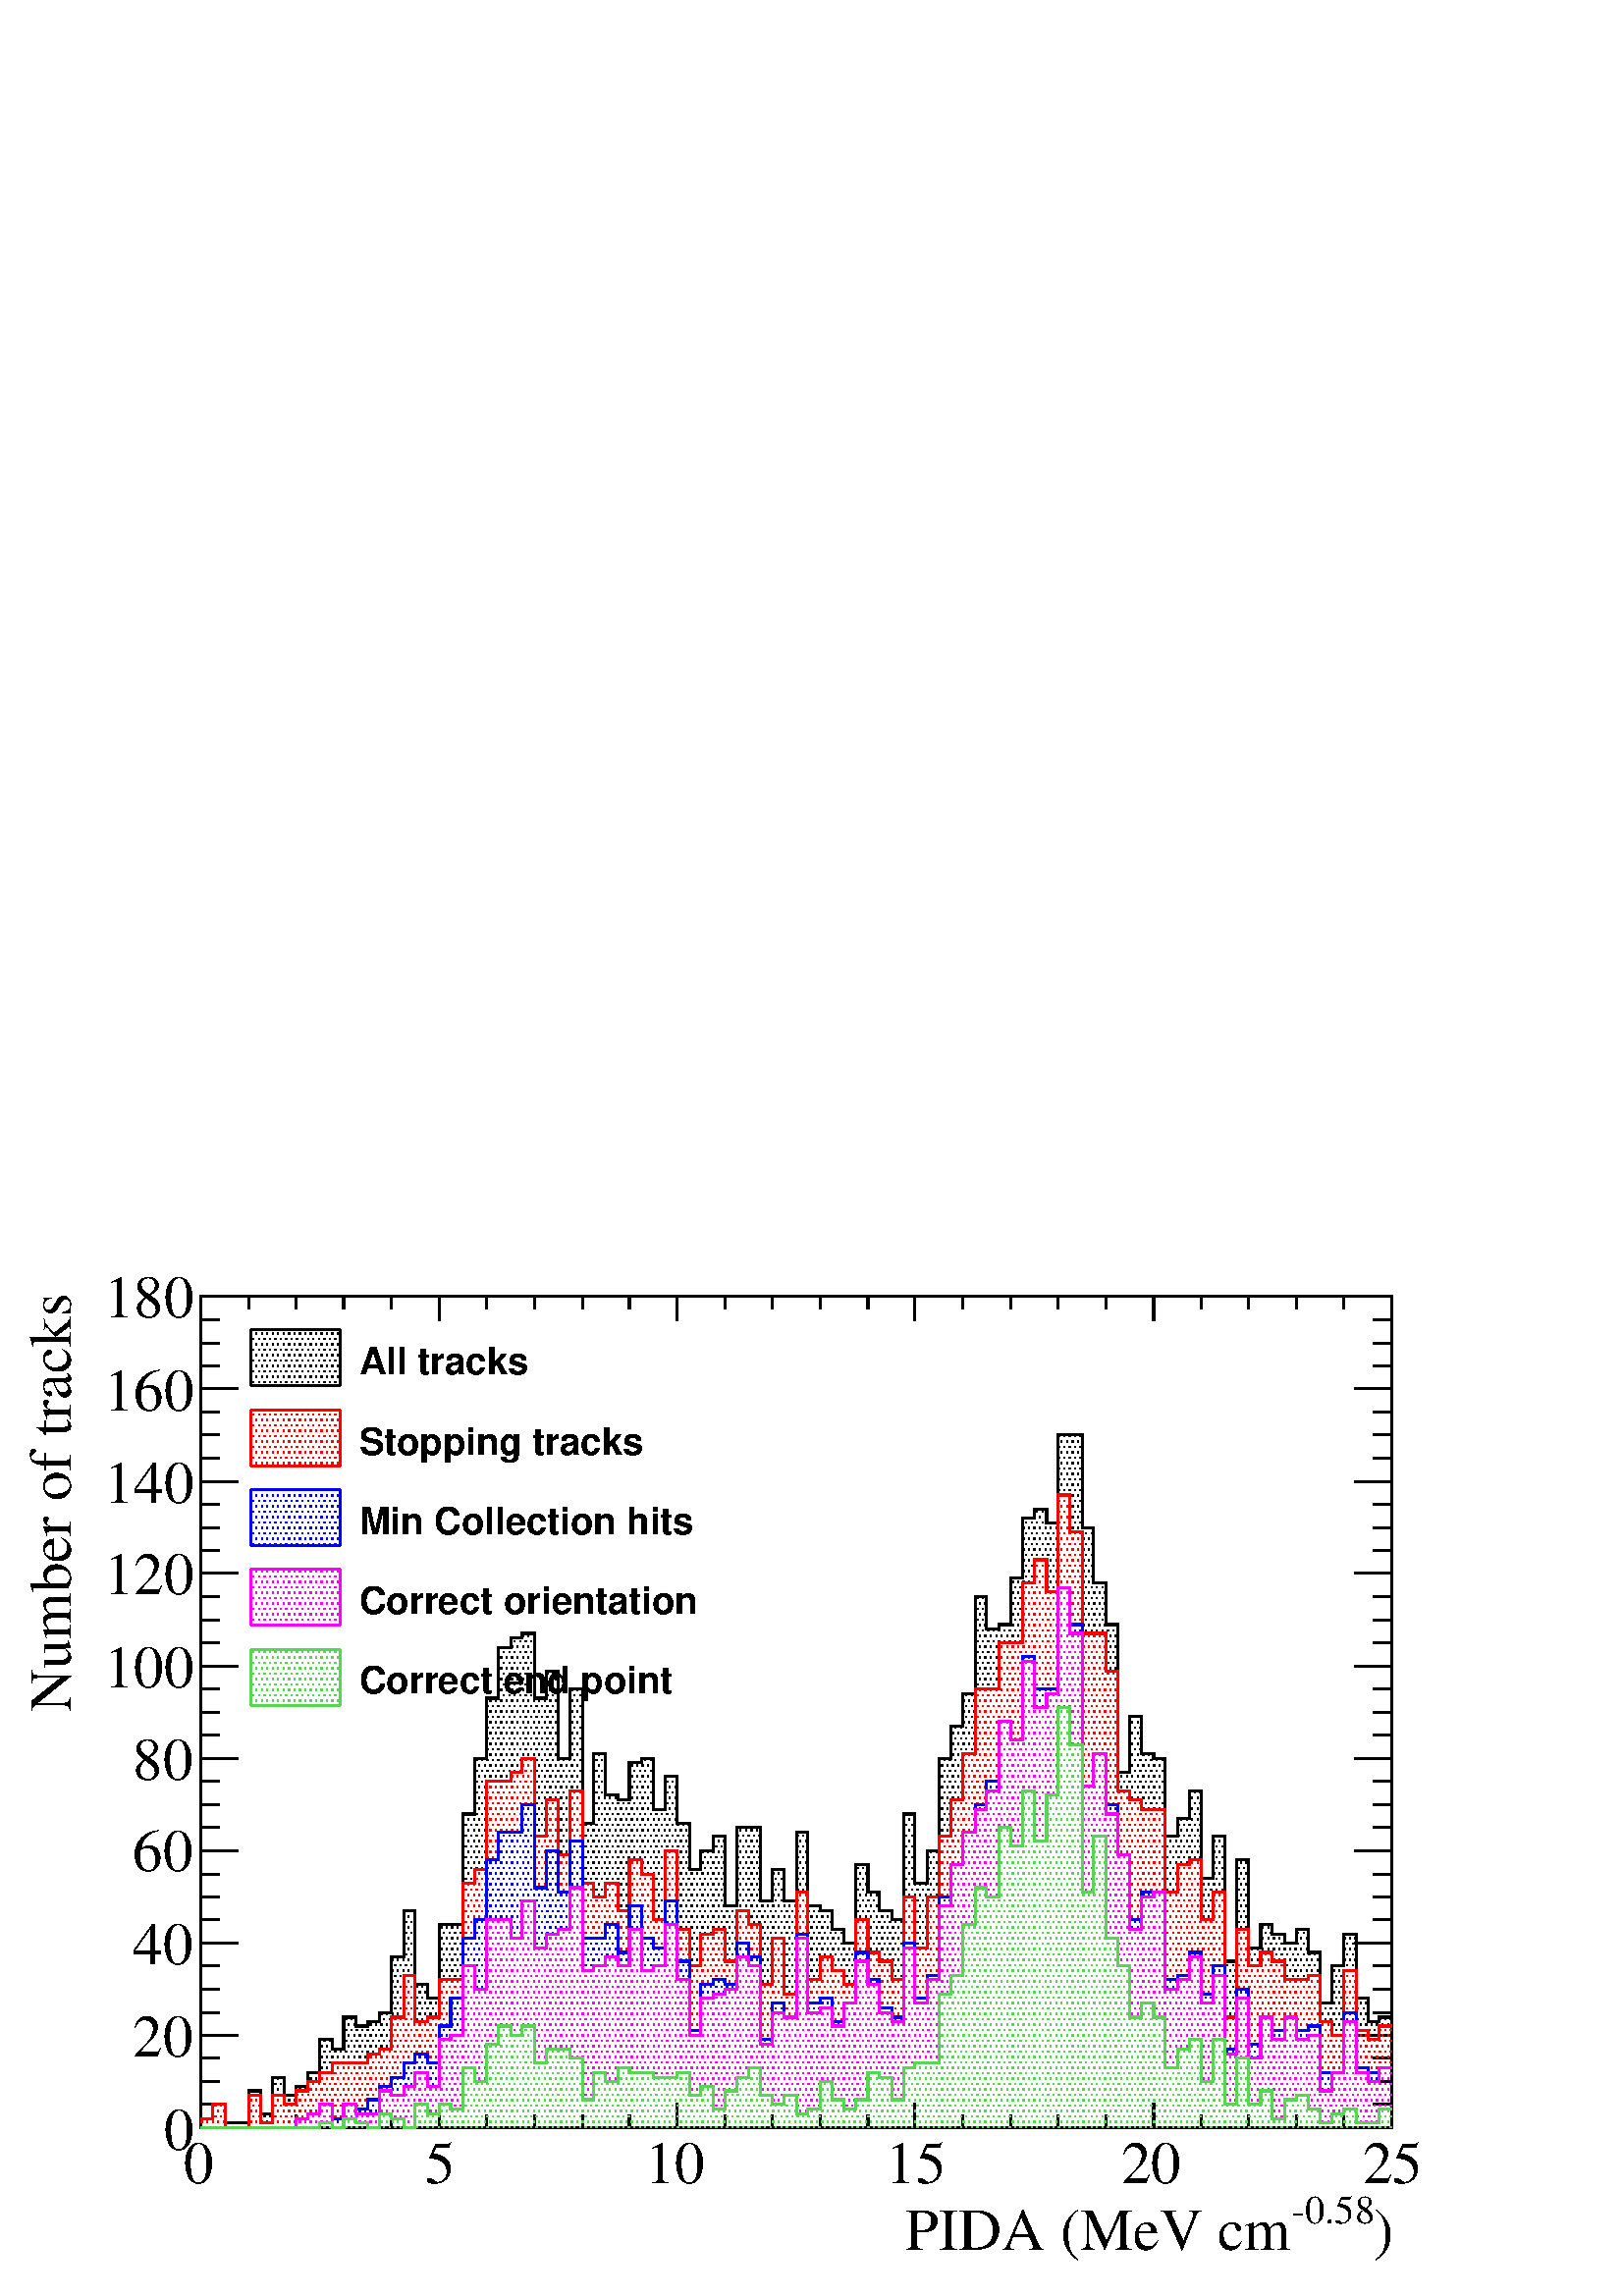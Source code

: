 %!PS-Adobe-2.0 EPSF-2.0
%%BoundingBox:  0 0 567 386
%%EndComments
%%BeginProlog
80 dict begin
/s {stroke} def /l {lineto} def /m {moveto} def /t {translate} def
/r {rotate} def /rl {roll}  def /R {repeat} def
/d {rlineto} def /rm {rmoveto} def /gr {grestore} def /f {eofill} def
/c {setrgbcolor} def /black {0 setgray} def /sd {setdash} def
/cl {closepath} def /sf {scalefont setfont} def /lw {setlinewidth} def
/box {m dup 0 exch d exch 0 d 0 exch neg d cl} def
/NC{systemdict begin initclip end}def/C{NC box clip newpath}def
/bl {box s} def /bf {gsave box gsave f grestore 1 lw [] 0 sd s grestore} def /Y { 0 exch d} def /X { 0 d} def 
/K {{pop pop 0 moveto} exch kshow} bind def
/ita {/ang 15 def gsave [1 0 ang dup sin exch cos div 1 0 0] concat} def 
/mp {newpath /y exch def /x exch def} def
/side {[w .77 mul w .23 mul] .385 w mul sd w 0 l currentpoint t -144 r} def
/mr {mp x y w2 0 360 arc} def /m24 {mr s} def /m20 {mr f} def
/mb {mp x y w2 add m w2 neg 0 d 0 w neg d w 0 d 0 w d cl} def
/mt {mp x y w2 add m w2 neg w neg d w 0 d cl} def
/m21 {mb f} def /m25 {mb s} def /m22 {mt f} def /m26{mt s} def
/m23 {mp x y w2 sub m w2 w d w neg 0 d cl f} def
/m27 {mp x y w2 add m w3 neg w2 neg d w3 w2 neg d w3 w2 d cl s} def
/m28 {mp x w2 sub y w2 sub w3 add m w3 0 d  0 w3 neg d w3 0 d 0 w3 d w3 0 d  0 w3 d w3 neg 0 d 0 w3 d w3 neg 0 d 0 w3 neg d w3 neg 0 d cl s } def
/m29 {mp gsave x w2 sub y w2 add w3 sub m currentpoint t 4 {side} repeat cl fill gr} def
/m30 {mp gsave x w2 sub y w2 add w3 sub m currentpoint t 4 {side} repeat cl s gr} def
/m31 {mp x y w2 sub m 0 w d x w2 sub y m w 0 d x w2 sub y w2 add m w w neg d x w2 sub y w2 sub m w w d s} def
/m32 {mp x y w2 sub m w2 w d w neg 0 d cl s} def
/m33 {mp x y w2 add m w3 neg w2 neg d w3 w2 neg d w3 w2 d cl f} def
/m34 {mp x w2 sub y w2 sub w3 add m w3 0 d  0 w3 neg d w3 0 d 0 w3 d w3 0 d  0 w3 d w3 neg 0 d 0 w3 d w3 neg 0 d 0 w3 neg d w3 neg 0 d cl f } def
/m2 {mp x y w2 sub m 0 w d x w2 sub y m w 0 d s} def
/m5 {mp x w2 sub y w2 sub m w w d x w2 sub y w2 add m w w neg d s} def
/reEncode {exch findfont dup length dict begin {1 index /FID eq  {pop pop} {def} ifelse } forall /Encoding exch def currentdict end dup /FontName get exch definefont pop } def [/Times-Bold /Times-Italic /Times-BoldItalic /Helvetica /Helvetica-Oblique
 /Helvetica-Bold /Helvetica-BoldOblique /Courier /Courier-Oblique /Courier-Bold /Courier-BoldOblique /Times-Roman /AvantGarde-Book /AvantGarde-BookOblique /AvantGarde-Demi /AvantGarde-DemiOblique /Bookman-Demi /Bookman-DemiItalic /Bookman-Light
 /Bookman-LightItalic /Helvetica-Narrow /Helvetica-Narrow-Bold /Helvetica-Narrow-BoldOblique /Helvetica-Narrow-Oblique /NewCenturySchlbk-Roman /NewCenturySchlbk-Bold /NewCenturySchlbk-BoldItalic /NewCenturySchlbk-Italic /Palatino-Bold
 /Palatino-BoldItalic /Palatino-Italic /Palatino-Roman ] {ISOLatin1Encoding reEncode } forall
%%EndProlog
%%BeginSetup
%%EndSetup
newpath  gsave  .25 .25 scale  gsave  0 0 t black[  ] 0 sd 3 lw 1 1 1 c 2268 1543 0 0 bf black 1 1 1 c 1746 1219 295 247 bf black 1746 1219 295 247 bl 1 1 1 c 1746 1219 295 247 bf black 1746 1219 295 247 bl 1 lw << /PatternType 1 /PaintType 2
 /TilingType 1 /BBox [ 0 0 96 16 ] /XStep 96 /YStep 16 /PaintProc { begin gsave [1 3] 0 sd 2 13 m 98 13 l s 0 9 m 96 9 l s 2 5 m 98 5 l s 0 1 m 96 1 l s gr end } >> [ 2.0 0 0 2.0 0 0 ] makepattern /P03 exch def /cs {[/Pattern /DeviceRGB]
 setcolorspace} def /FA {f [/DeviceRGB] setcolorspace} def cs 0 0 0 P03 setcolor 295 247 m 13 Y 17 X 21 Y 18 X -27 Y 35 X 47 Y 17 X -34 Y 18 X 54 Y 17 X -27 Y 17 X 14 Y 18 X 20 Y 17 X 48 Y 18 X -14 Y 17 X 47 Y 18 X -13 Y 17 X 7 Y 18 X 13 Y 17 X 82 Y
 18 X 67 Y 17 X -108 Y 18 X -20 Y 17 X 108 Y 35 X 162 Y 17 X 82 Y 18 X 88 Y 17 X 74 Y 18 X 14 Y 17 X 7 Y 18 X -95 Y 17 X 40 Y 18 X -128 Y 17 X 101 Y 18 X -196 Y 17 X 102 Y 17 X -61 Y 18 X -7 Y 17 X 54 Y 18 X 7 Y 17 X -75 Y 18 X 48 Y 17 X -68 Y 18 X
 -68 Y 17 X 27 Y 18 X 21 Y 17 X -102 Y 18 X 115 Y 34 X -108 Y 18 X 47 Y 17 X -47 Y 18 X 101 Y 17 X -108 Y 18 X -7 Y 17 X -27 Y 18 X -20 Y 17 X 115 Y 18 X -41 Y 17 X -27 Y 18 X -13 Y 17 X 155 Y 17 X -101 Y 18 X 47 Y 17 X 136 Y 18 X 47 Y 17 X 48 Y 18 X
 142 Y 17 X -48 Y 18 X 7 Y 17 X 68 Y 18 X 88 Y 17 X 13 Y 18 X -20 Y 17 X 129 Y 35 X -136 Y 17 X -81 Y 18 X -61 Y 17 X -217 Y 18 X 82 Y 17 X -54 Y 18 X -7 Y 17 X -115 Y 18 X 27 Y 17 X 40 Y 18 X -128 Y 17 X 61 Y 17 X -183 Y 18 X 149 Y 17 X -129 Y 18 X
 34 Y 17 X -14 Y 18 X -13 Y 17 X 20 Y 18 X -34 Y 17 X -74 Y 18 X 54 Y 17 X 47 Y 18 X -94 Y 17 X -34 Y 17 X 6 Y 18 X -162 Y FA 3 lw black 295 260 m 17 X 21 Y 18 X -27 Y 35 X 47 Y 17 X -34 Y 18 X 54 Y 17 X -27 Y 17 X 14 Y 18 X 20 Y 17 X 48 Y 18 X -14 Y
 17 X 47 Y 18 X -13 Y 17 X 7 Y 18 X 13 Y 17 X 82 Y 18 X 67 Y 17 X -108 Y 18 X -20 Y 17 X 108 Y 35 X 162 Y 17 X 82 Y 18 X 88 Y 17 X 74 Y 18 X 14 Y 17 X 7 Y 18 X -95 Y 17 X 40 Y 18 X -128 Y 17 X 101 Y 18 X -196 Y 17 X 102 Y 17 X -61 Y 18 X -7 Y 17 X 54
 Y 18 X 7 Y 17 X -75 Y 18 X 48 Y 17 X -68 Y 18 X -68 Y 17 X 27 Y 18 X 21 Y 17 X -102 Y 18 X 115 Y 34 X -108 Y 18 X 47 Y 17 X -47 Y 18 X 101 Y 17 X -108 Y 18 X -7 Y 17 X -27 Y 18 X -20 Y 17 X 115 Y 18 X -41 Y 17 X -27 Y 18 X -13 Y 17 X 155 Y 17 X -101
 Y 18 X 47 Y 17 X 136 Y 18 X 47 Y 17 X 48 Y 18 X 142 Y 17 X -48 Y 18 X 7 Y 17 X 68 Y 18 X 88 Y 17 X 13 Y 18 X -20 Y 17 X 129 Y 35 X -136 Y 17 X -81 Y 18 X -61 Y 17 X -217 Y 18 X 82 Y 17 X -54 Y 18 X -7 Y 17 X -115 Y 18 X 27 Y 17 X 40 Y 18 X -128 Y 17
 X 61 Y 17 X -183 Y 18 X 149 Y 17 X -129 Y 18 X 34 Y 17 X -14 Y 18 X -13 Y 17 X 20 Y 18 X -34 Y 17 X -74 Y 18 X 54 Y 17 X 47 Y 18 X -94 Y 17 X -34 Y 17 X 6 Y 18 X s 295 247 m 1746 X s
 gsave  2268 1543 0 0 C 2014.3 68.226 t 0 r /Times-Roman findfont 87.72 sf 0 0 m (\)) show NC gr 
 gsave  2268 1543 0 0 C 1894.1 107.213 t 0 r /Times-Roman findfont 58.48 sf 0 0 m (\2550.58) show NC gr 
 gsave  2268 1543 0 0 C 1306.05 68.226 t 0 r /Times-Roman findfont 87.72 sf 0 0 m ( PIDA \(MeV cm) show NC gr  295 283 m -36 Y s 365 265 m -18 Y s 434 265 m -18 Y s 504 265 m -18 Y s 574 265 m -18 Y s 644 283 m -36 Y s 714 265 m -18 Y s 784 265 m
 -18 Y s 854 265 m -18 Y s 923 265 m -18 Y s 993 283 m -36 Y s 1063 265 m -18 Y s 1133 265 m -18 Y s 1203 265 m -18 Y s 1273 265 m -18 Y s 1342 283 m -36 Y s 1412 265 m -18 Y s 1482 265 m -18 Y s 1552 265 m -18 Y s 1622 265 m -18 Y s 1692 283 m -36 Y
 s 1762 265 m -18 Y s 1831 265 m -18 Y s 1901 265 m -18 Y s 1971 265 m -18 Y s 2041 283 m -36 Y s
 gsave  2268 1543 0 0 C 269.657 165.693 t 0 r /Times-Roman findfont 87.72 sf 0 0 m (0) show NC gr 
 gsave  2268 1543 0 0 C 623.784 165.693 t 0 r /Times-Roman findfont 87.72 sf 0 0 m (5) show NC gr 
 gsave  2268 1543 0 0 C 945.423 165.693 t 0 r /Times-Roman findfont 87.72 sf 0 0 m (10) show NC gr 
 gsave  2268 1543 0 0 C 1299.55 165.693 t 0 r /Times-Roman findfont 87.72 sf 0 0 m (15) show NC gr 
 gsave  2268 1543 0 0 C 1643.93 165.693 t 0 r /Times-Roman findfont 87.72 sf 0 0 m (20) show NC gr 
 gsave  2268 1543 0 0 C 1998.06 165.693 t 0 r /Times-Roman findfont 87.72 sf 0 0 m (25) show NC gr  295 1466 m 1746 X s 295 1430 m 36 Y s 365 1448 m 18 Y s 434 1448 m 18 Y s 504 1448 m 18 Y s 574 1448 m 18 Y s 644 1430 m 36 Y s 714 1448 m 18 Y s
 784 1448 m 18 Y s 854 1448 m 18 Y s 923 1448 m 18 Y s 993 1430 m 36 Y s 1063 1448 m 18 Y s 1133 1448 m 18 Y s 1203 1448 m 18 Y s 1273 1448 m 18 Y s 1342 1430 m 36 Y s 1412 1448 m 18 Y s 1482 1448 m 18 Y s 1552 1448 m 18 Y s 1622 1448 m 18 Y s 1692
 1430 m 36 Y s 1762 1448 m 18 Y s 1831 1448 m 18 Y s 1901 1448 m 18 Y s 1971 1448 m 18 Y s 2041 1430 m 36 Y s 295 247 m 1219 Y s
 gsave  2268 1543 0 0 C 103.964 834.962 t 90 r /Times-Roman findfont 87.72 sf 0 0 m ( Number of tracks) show NC gr  349 247 m -54 X s 322 281 m -27 X s 322 315 m -27 X s 322 349 m -27 X s 349 382 m -54 X s 322 416 m -27 X s 322 450 m -27 X s 322
 484 m -27 X s 349 518 m -54 X s 322 552 m -27 X s 322 586 m -27 X s 322 619 m -27 X s 349 653 m -54 X s 322 687 m -27 X s 322 721 m -27 X s 322 755 m -27 X s 349 789 m -54 X s 322 823 m -27 X s 322 856 m -27 X s 322 890 m -27 X s 349 924 m -54 X s
 322 958 m -27 X s 322 992 m -27 X s 322 1026 m -27 X s 349 1060 m -54 X s 322 1094 m -27 X s 322 1127 m -27 X s 322 1161 m -27 X s 349 1195 m -54 X s 322 1229 m -27 X s 322 1263 m -27 X s 322 1297 m -27 X s 349 1331 m -54 X s 322 1364 m -27 X s 322
 1398 m -27 X s 322 1432 m -27 X s 349 1466 m -54 X s
 gsave  2268 1543 0 0 C 240.417 214.426 t 0 r /Times-Roman findfont 87.72 sf 0 0 m (0) show NC gr 
 gsave  2268 1543 0 0 C 194.933 350.879 t 0 r /Times-Roman findfont 87.72 sf 0 0 m (20) show NC gr 
 gsave  2268 1543 0 0 C 194.933 487.332 t 0 r /Times-Roman findfont 87.72 sf 0 0 m (40) show NC gr 
 gsave  2268 1543 0 0 C 194.933 623.784 t 0 r /Times-Roman findfont 87.72 sf 0 0 m (60) show NC gr 
 gsave  2268 1543 0 0 C 194.933 756.988 t 0 r /Times-Roman findfont 87.72 sf 0 0 m (80) show NC gr 
 gsave  2268 1543 0 0 C 152.697 893.441 t 0 r /Times-Roman findfont 87.72 sf 0 0 m (100) show NC gr 
 gsave  2268 1543 0 0 C 152.697 1029.89 t 0 r /Times-Roman findfont 87.72 sf 0 0 m (120) show NC gr 
 gsave  2268 1543 0 0 C 152.697 1163.1 t 0 r /Times-Roman findfont 87.72 sf 0 0 m (140) show NC gr 
 gsave  2268 1543 0 0 C 152.697 1299.55 t 0 r /Times-Roman findfont 87.72 sf 0 0 m (160) show NC gr 
 gsave  2268 1543 0 0 C 152.697 1436 t 0 r /Times-Roman findfont 87.72 sf 0 0 m (180) show NC gr  2041 247 m 1219 Y s 1987 247 m 54 X s 2014 281 m 27 X s 2014 315 m 27 X s 2014 349 m 27 X s 1987 382 m 54 X s 2014 416 m 27 X s 2014 450 m 27 X s 2014
 484 m 27 X s 1987 518 m 54 X s 2014 552 m 27 X s 2014 586 m 27 X s 2014 619 m 27 X s 1987 653 m 54 X s 2014 687 m 27 X s 2014 721 m 27 X s 2014 755 m 27 X s 1987 789 m 54 X s 2014 823 m 27 X s 2014 856 m 27 X s 2014 890 m 27 X s 1987 924 m 54 X s
 2014 958 m 27 X s 2014 992 m 27 X s 2014 1026 m 27 X s 1987 1060 m 54 X s 2014 1094 m 27 X s 2014 1127 m 27 X s 2014 1161 m 27 X s 1987 1195 m 54 X s 2014 1229 m 27 X s 2014 1263 m 27 X s 2014 1297 m 27 X s 1987 1331 m 54 X s 2014 1364 m 27 X s 2014
 1398 m 27 X s 2014 1432 m 27 X s 1987 1466 m 54 X s 1 0 0 c black 1 0 0 c cs 1 0 0 P03 setcolor 295 247 m 13 Y 17 X 21 Y 18 X -34 Y 35 X 47 Y 17 X -40 Y 18 X 40 Y 17 X -13 Y 17 X 20 Y 18 X 14 Y 17 X 13 Y 18 X 14 Y 52 X 13 Y 18 X 7 Y 17 X 47 Y 18 X
 61 Y 17 X -67 Y 18 X 6 Y 17 X 55 Y 35 X 142 Y 17 X 20 Y 18 X 129 Y 35 X 13 Y 17 X 21 Y 18 X -115 Y 17 X 54 Y 18 X -81 Y 17 X 94 Y 18 X -135 Y 17 X -20 Y 17 X 20 Y 18 X -41 Y 17 X 75 Y 18 X -21 Y 17 X -67 Y 18 X 101 Y 17 X -115 Y 18 X -54 Y 17 X 47 Y
 18 X 7 Y 17 X -47 Y 18 X 74 Y 17 X -20 Y 17 X -88 Y 18 X 68 Y 17 X -82 Y 18 X 149 Y 17 X -128 Y 18 X 34 Y 17 X -21 Y 18 X -20 Y 17 X 95 Y 18 X -48 Y 17 X -13 Y 18 X -27 Y 17 X 122 Y 17 X -75 Y 18 X 75 Y 17 X 88 Y 18 X 54 Y 17 X 68 Y 18 X 94 Y 35 X
 68 Y 35 X 88 Y 17 X 34 Y 18 X -47 Y 17 X 142 Y 17 X -54 Y 18 X -149 Y 35 X -55 Y 17 X -176 Y 18 X -13 Y 17 X -14 Y 35 X -122 Y 18 X 41 Y 17 X 7 Y 18 X -88 Y 17 X 40 Y 17 X -183 Y 18 X 129 Y 17 X -54 Y 18 X 20 Y 17 X -13 Y 18 X -27 Y 35 X 6 Y 17 X
 -67 Y 18 X -21 Y 17 X 95 Y 18 X -88 Y 17 X -13 Y 17 X 20 Y 18 X -149 Y FA 1 0 0 c 295 260 m 17 X 21 Y 18 X -34 Y 35 X 47 Y 17 X -40 Y 18 X 40 Y 17 X -13 Y 17 X 20 Y 18 X 14 Y 17 X 13 Y 18 X 14 Y 52 X 13 Y 18 X 7 Y 17 X 47 Y 18 X 61 Y 17 X -67 Y 18 X
 6 Y 17 X 55 Y 35 X 142 Y 17 X 20 Y 18 X 129 Y 35 X 13 Y 17 X 21 Y 18 X -115 Y 17 X 54 Y 18 X -81 Y 17 X 94 Y 18 X -135 Y 17 X -20 Y 17 X 20 Y 18 X -41 Y 17 X 75 Y 18 X -21 Y 17 X -67 Y 18 X 101 Y 17 X -115 Y 18 X -54 Y 17 X 47 Y 18 X 7 Y 17 X -47 Y
 18 X 74 Y 17 X -20 Y 17 X -88 Y 18 X 68 Y 17 X -82 Y 18 X 149 Y 17 X -128 Y 18 X 34 Y 17 X -21 Y 18 X -20 Y 17 X 95 Y 18 X -48 Y 17 X -13 Y 18 X -27 Y 17 X 122 Y 17 X -75 Y 18 X 75 Y 17 X 88 Y 18 X 54 Y 17 X 68 Y 18 X 94 Y 35 X 68 Y 35 X 88 Y 17 X
 34 Y 18 X -47 Y 17 X 142 Y 17 X -54 Y 18 X -149 Y 35 X -55 Y 17 X -176 Y 18 X -13 Y 17 X -14 Y 35 X -122 Y 18 X 41 Y 17 X 7 Y 18 X -88 Y 17 X 40 Y 17 X -183 Y 18 X 129 Y 17 X -54 Y 18 X 20 Y 17 X -13 Y 18 X -27 Y 35 X 6 Y 17 X -67 Y 18 X -21 Y 17 X
 95 Y 18 X -88 Y 17 X -13 Y 17 X 20 Y 18 X s 0 0 1 c black 0 0 1 c cs 0 0 1 P03 setcolor 295 247 m 139 X 13 Y 18 X 7 Y 17 X 14 Y 18 X -21 Y 17 X 21 Y 18 X -7 Y 17 X 14 Y 18 X 20 Y 17 X 13 Y 18 X 21 Y 17 X 13 Y 18 X -13 Y 17 X 54 Y 17 X 41 Y 18 X 88 Y
 17 X 27 Y 18 X 88 Y 17 X 40 Y 35 X 41 Y 18 X -122 Y 17 X 54 Y 18 X -61 Y 17 X 75 Y 18 X -142 Y 34 X 20 Y 18 X -41 Y 17 X 68 Y 18 X -47 Y 17 X -14 Y 18 X 68 Y 17 X -88 Y 18 X -102 Y 17 X 68 Y 18 X 7 Y 17 X -7 Y 18 X 61 Y 17 X -20 Y 17 X -122 Y 18 X
 54 Y 17 X -21 Y 18 X 122 Y 17 X -101 Y 18 X 7 Y 17 X -34 Y 18 X 27 Y 17 X 74 Y 18 X -40 Y 17 X -41 Y 18 X -14 Y 17 X 109 Y 17 X -81 Y 18 X 33 Y 17 X 116 Y 18 X 47 Y 17 X 47 Y 18 X 41 Y 17 X 34 Y 18 X 88 Y 17 X -27 Y 18 X 122 Y 17 X -48 Y 35 X 149 Y
 17 X -54 Y 18 X -237 Y 17 X 48 Y 18 X -75 Y 17 X -74 Y 18 X -95 Y 17 X 40 Y 35 X -128 Y 18 X 6 Y 17 X 34 Y 18 X -61 Y 17 X 41 Y 17 X -122 Y 18 X 88 Y 17 X -81 Y 18 X 40 Y 17 X -20 Y 18 X 20 Y 17 X -20 Y 18 X 7 Y 17 X -68 Y 35 X 88 Y 18 X -81 Y 17 X
 -7 Y 17 X 7 Y 18 X -88 Y FA 0 0 1 c 295 247 m 139 X 13 Y 18 X 7 Y 17 X 14 Y 18 X -21 Y 17 X 21 Y 18 X -7 Y 17 X 14 Y 18 X 20 Y 17 X 13 Y 18 X 21 Y 17 X 13 Y 18 X -13 Y 17 X 54 Y 17 X 41 Y 18 X 88 Y 17 X 27 Y 18 X 88 Y 17 X 40 Y 35 X 41 Y 18 X -122 Y
 17 X 54 Y 18 X -61 Y 17 X 75 Y 18 X -142 Y 34 X 20 Y 18 X -41 Y 17 X 68 Y 18 X -47 Y 17 X -14 Y 18 X 68 Y 17 X -88 Y 18 X -102 Y 17 X 68 Y 18 X 7 Y 17 X -7 Y 18 X 61 Y 17 X -20 Y 17 X -122 Y 18 X 54 Y 17 X -21 Y 18 X 122 Y 17 X -101 Y 18 X 7 Y 17 X
 -34 Y 18 X 27 Y 17 X 74 Y 18 X -40 Y 17 X -41 Y 18 X -14 Y 17 X 109 Y 17 X -81 Y 18 X 33 Y 17 X 116 Y 18 X 47 Y 17 X 47 Y 18 X 41 Y 17 X 34 Y 18 X 88 Y 17 X -27 Y 18 X 122 Y 17 X -48 Y 35 X 149 Y 17 X -54 Y 18 X -237 Y 17 X 48 Y 18 X -75 Y 17 X -74
 Y 18 X -95 Y 17 X 40 Y 35 X -128 Y 18 X 6 Y 17 X 34 Y 18 X -61 Y 17 X 41 Y 17 X -122 Y 18 X 88 Y 17 X -81 Y 18 X 40 Y 17 X -20 Y 18 X 20 Y 17 X -20 Y 18 X 7 Y 17 X -68 Y 35 X 88 Y 18 X -81 Y 17 X -7 Y 17 X 7 Y 18 X s 1 0 1 c black 1 0 1 c cs 1 0 1
 P03 setcolor 295 247 m 139 X 13 Y 18 X 7 Y 17 X 14 Y 18 X -34 Y 17 X 34 Y 18 X -14 Y 35 X 34 Y 17 X -7 Y 18 X 14 Y 17 X 20 Y 18 X -20 Y 17 X 68 Y 17 X 6 Y 18 X 102 Y 17 X -34 Y 18 X 102 Y 35 X -27 Y 17 X 54 Y 18 X -68 Y 17 X 20 Y 18 X 7 Y 17 X 61 Y
 18 X -122 Y 17 X 7 Y 17 X 14 Y 18 X -14 Y 17 X 54 Y 18 X -61 Y 17 X 7 Y 18 X 61 Y 17 X -81 Y 18 X -82 Y 17 X 55 Y 18 X 6 Y 17 X 7 Y 18 X 48 Y 17 X -14 Y 17 X -115 Y 18 X 47 Y 17 X -7 Y 18 X 116 Y 17 X -109 Y 18 X 7 Y 17 X -27 Y 18 X 34 Y 17 X 61 Y
 18 X -34 Y 17 X -41 Y 18 X -13 Y 17 X 108 Y 17 X -81 Y 18 X 34 Y 17 X 108 Y 18 X 61 Y 17 X 47 Y 18 X 34 Y 17 X 27 Y 18 X 102 Y 17 X -27 Y 18 X 115 Y 17 X -68 Y 18 X 21 Y 17 X 155 Y 17 X -67 Y 18 X -224 Y 17 X 48 Y 18 X -89 Y 17 X -60 Y 18 X -109 Y
 17 X 48 Y 18 X 6 Y 17 X -142 Y 18 X 14 Y 17 X 34 Y 18 X -68 Y 17 X 40 Y 17 X -115 Y 18 X 82 Y 17 X -88 Y 18 X 60 Y 17 X -33 Y 18 X 33 Y 17 X -33 Y 18 X 6 Y 17 X -81 Y 18 X 27 Y 17 X 75 Y 18 X -75 Y 17 X -13 Y 17 X 20 Y 18 X -88 Y FA 1 0 1 c 295 247
 m 139 X 13 Y 18 X 7 Y 17 X 14 Y 18 X -34 Y 17 X 34 Y 18 X -14 Y 35 X 34 Y 17 X -7 Y 18 X 14 Y 17 X 20 Y 18 X -20 Y 17 X 68 Y 17 X 6 Y 18 X 102 Y 17 X -34 Y 18 X 102 Y 35 X -27 Y 17 X 54 Y 18 X -68 Y 17 X 20 Y 18 X 7 Y 17 X 61 Y 18 X -122 Y 17 X 7 Y
 17 X 14 Y 18 X -14 Y 17 X 54 Y 18 X -61 Y 17 X 7 Y 18 X 61 Y 17 X -81 Y 18 X -82 Y 17 X 55 Y 18 X 6 Y 17 X 7 Y 18 X 48 Y 17 X -14 Y 17 X -115 Y 18 X 47 Y 17 X -7 Y 18 X 116 Y 17 X -109 Y 18 X 7 Y 17 X -27 Y 18 X 34 Y 17 X 61 Y 18 X -34 Y 17 X -41 Y
 18 X -13 Y 17 X 108 Y 17 X -81 Y 18 X 34 Y 17 X 108 Y 18 X 61 Y 17 X 47 Y 18 X 34 Y 17 X 27 Y 18 X 102 Y 17 X -27 Y 18 X 115 Y 17 X -68 Y 18 X 21 Y 17 X 155 Y 17 X -67 Y 18 X -224 Y 17 X 48 Y 18 X -89 Y 17 X -60 Y 18 X -109 Y 17 X 48 Y 18 X 6 Y 17 X
 -142 Y 18 X 14 Y 17 X 34 Y 18 X -68 Y 17 X 40 Y 17 X -115 Y 18 X 82 Y 17 X -88 Y 18 X 60 Y 17 X -33 Y 18 X 33 Y 17 X -33 Y 18 X 6 Y 17 X -81 Y 18 X 27 Y 17 X 75 Y 18 X -75 Y 17 X -13 Y 17 X 20 Y 18 X s 0.35 0.83 0.33 c black 0.35 0.83 0.33 c cs 0.35
 0.83 0.33 P03 setcolor 295 247 m 174 X 7 Y 18 X -7 Y 17 X 13 Y 18 X -6 Y 17 X -7 Y 18 X 20 Y 17 X -7 Y 18 X -13 Y 17 X 34 Y 18 X -14 Y 17 X 14 Y 17 X -7 Y 18 X 61 Y 17 X -20 Y 18 X 54 Y 17 X 27 Y 18 X -14 Y 17 X 14 Y 18 X -54 Y 17 X 20 Y 35 X -13 Y
 18 X -61 Y 17 X 40 Y 17 X -13 Y 18 X 20 Y 17 X -7 Y 35 X -7 Y 35 X 7 Y 18 X -34 Y 17 X 14 Y 18 X -34 Y 17 X 27 Y 18 X 20 Y 17 X 14 Y 17 X -41 Y 18 X -13 Y 17 X 13 Y 18 X -27 Y 17 X 7 Y 18 X 41 Y 17 X -27 Y 18 X -14 Y 17 X 14 Y 18 X 40 Y 17 X -7 Y 18
 X -33 Y 17 X 47 Y 17 X 7 Y 35 X 101 Y 18 X 27 Y 17 X 75 Y 18 X 54 Y 17 X -13 Y 18 X 101 Y 17 X -27 Y 18 X 81 Y 17 X -74 Y 18 X 68 Y 17 X 128 Y 17 X -54 Y 18 X -217 Y 17 X 82 Y 18 X -149 Y 17 X -41 Y 18 X -75 Y 17 X 21 Y 18 X -21 Y 17 X -74 Y 18 X 27
 Y 17 X 14 Y 18 X -61 Y 17 X 61 Y 17 X -95 Y 18 X 68 Y 17 X -68 Y 18 X 20 Y 17 X -41 Y 18 X 28 Y 17 X 6 Y 18 X -20 Y 17 X -20 Y 18 X 13 Y 17 X 7 Y 18 X -20 Y 34 X 20 Y 18 X -27 Y FA 0.35 0.83 0.33 c 295 247 m 174 X 7 Y 18 X -7 Y 17 X 13 Y 18 X -6 Y
 17 X -7 Y 18 X 20 Y 17 X -7 Y 18 X -13 Y 17 X 34 Y 18 X -14 Y 17 X 14 Y 17 X -7 Y 18 X 61 Y 17 X -20 Y 18 X 54 Y 17 X 27 Y 18 X -14 Y 17 X 14 Y 18 X -54 Y 17 X 20 Y 35 X -13 Y 18 X -61 Y 17 X 40 Y 17 X -13 Y 18 X 20 Y 17 X -7 Y 35 X -7 Y 35 X 7 Y 18
 X -34 Y 17 X 14 Y 18 X -34 Y 17 X 27 Y 18 X 20 Y 17 X 14 Y 17 X -41 Y 18 X -13 Y 17 X 13 Y 18 X -27 Y 17 X 7 Y 18 X 41 Y 17 X -27 Y 18 X -14 Y 17 X 14 Y 18 X 40 Y 17 X -7 Y 18 X -33 Y 17 X 47 Y 17 X 7 Y 35 X 101 Y 18 X 27 Y 17 X 75 Y 18 X 54 Y 17 X
 -13 Y 18 X 101 Y 17 X -27 Y 18 X 81 Y 17 X -74 Y 18 X 68 Y 17 X 128 Y 17 X -54 Y 18 X -217 Y 17 X 82 Y 18 X -149 Y 17 X -41 Y 18 X -75 Y 17 X 21 Y 18 X -21 Y 17 X -74 Y 18 X 27 Y 17 X 14 Y 18 X -61 Y 17 X 61 Y 17 X -95 Y 18 X 68 Y 17 X -68 Y 18 X 20
 Y 17 X -41 Y 18 X 28 Y 17 X 6 Y 18 X -20 Y 17 X -20 Y 18 X 13 Y 17 X 7 Y 18 X -20 Y 34 X 20 Y 18 X s black
 gsave  2268 1543 0 0 C 526.318 1351.53 t 0 r /Helvetica-Bold findfont 55.231 sf 0 0 m (All tracks) show NC gr  cs 0 0 0 P03 setcolor 368 1335 m 131 X 83 Y -131 X FA black 368 1418 m 131 X s 368 1335 m 131 X s 499 1335 m 83 Y s 368 1335 m 83 Y s
 gsave  2268 1543 0 0 C 526.318 1234.57 t 0 r /Helvetica-Bold findfont 55.231 sf 0 0 m (Stopping tracks) show NC gr  1 0 0 c cs 1 0 0 P03 setcolor 368 1218 m 131 X 82 Y -131 X FA 1 0 0 c 368 1300 m 131 X s 368 1218 m 131 X s 499 1218 m 82 Y s 368
 1218 m 82 Y s black
 gsave  2268 1543 0 0 C 526.318 1117.61 t 0 r /Helvetica-Bold findfont 55.231 sf 0 0 m (Min Collection hits) show NC gr  0 0 1 c cs 0 0 1 P03 setcolor 368 1101 m 131 X 82 Y -131 X FA 0 0 1 c 368 1183 m 131 X s 368 1101 m 131 X s 499 1101 m 82 Y s
 368 1101 m 82 Y s black
 gsave  2268 1543 0 0 C 526.318 1000.65 t 0 r /Helvetica-Bold findfont 55.231 sf 0 0 m (Correct orientation) show NC gr  1 0 1 c cs 1 0 1 P03 setcolor 368 984 m 131 X 82 Y -131 X FA 1 0 1 c 368 1066 m 131 X s 368 984 m 131 X s 499 984 m 82 Y s 368
 984 m 82 Y s black
 gsave  2268 1543 0 0 C 526.318 883.695 t 0 r /Helvetica-Bold findfont 55.231 sf 0 0 m (Correct end point) show NC gr  0.35 0.83 0.33 c cs 0.35 0.83 0.33 P03 setcolor 368 866 m 131 X 82 Y -131 X FA 0.35 0.83 0.33 c 368 948 m 131 X s 368 866 m 131 X
 s 499 866 m 82 Y s 368 866 m 82 Y s
 gr  gr showpage
end
%%EOF
